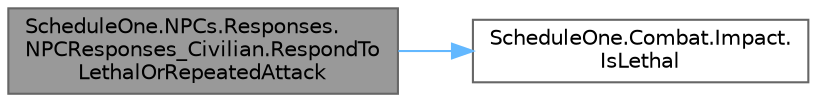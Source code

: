 digraph "ScheduleOne.NPCs.Responses.NPCResponses_Civilian.RespondToLethalOrRepeatedAttack"
{
 // LATEX_PDF_SIZE
  bgcolor="transparent";
  edge [fontname=Helvetica,fontsize=10,labelfontname=Helvetica,labelfontsize=10];
  node [fontname=Helvetica,fontsize=10,shape=box,height=0.2,width=0.4];
  rankdir="LR";
  Node1 [id="Node000001",label="ScheduleOne.NPCs.Responses.\lNPCResponses_Civilian.RespondTo\lLethalOrRepeatedAttack",height=0.2,width=0.4,color="gray40", fillcolor="grey60", style="filled", fontcolor="black",tooltip=" "];
  Node1 -> Node2 [id="edge1_Node000001_Node000002",color="steelblue1",style="solid",tooltip=" "];
  Node2 [id="Node000002",label="ScheduleOne.Combat.Impact.\lIsLethal",height=0.2,width=0.4,color="grey40", fillcolor="white", style="filled",URL="$class_schedule_one_1_1_combat_1_1_impact.html#aec5f09c6fd23ccd3bd6c4c2a42615e24",tooltip=" "];
}
